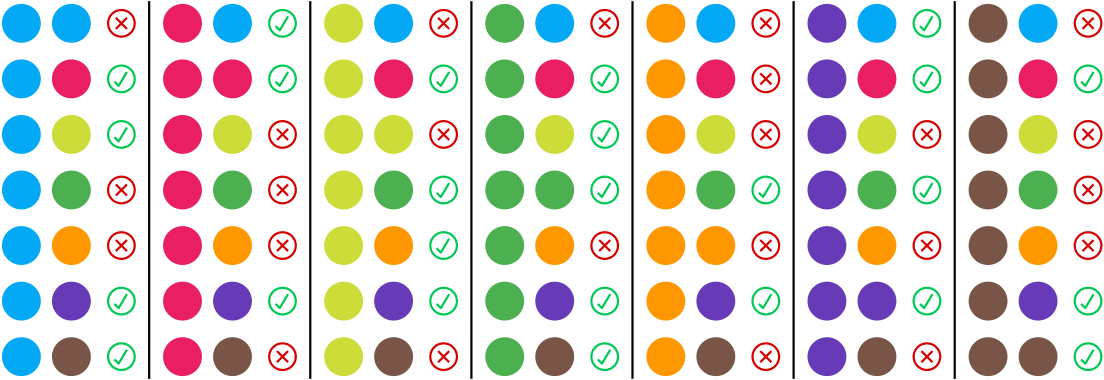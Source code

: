 <?xml version="1.0"?>
<!DOCTYPE ipe SYSTEM "ipe.dtd">
<ipe version="70212" creator="Ipe 7.2.13">
<info created="D:20200404195800" modified="D:20200418173727"/>
<preamble>\usepackage{amsmath}
\usepackage{amssymb}</preamble>
<ipestyle name="basic">
<symbol name="arrow/arc(spx)">
<path stroke="sym-stroke" fill="sym-stroke" pen="sym-pen">
0 0 m
-1 0.333 l
-1 -0.333 l
h
</path>
</symbol>
<symbol name="arrow/farc(spx)">
<path stroke="sym-stroke" fill="white" pen="sym-pen">
0 0 m
-1 0.333 l
-1 -0.333 l
h
</path>
</symbol>
<symbol name="arrow/ptarc(spx)">
<path stroke="sym-stroke" fill="sym-stroke" pen="sym-pen">
0 0 m
-1 0.333 l
-0.8 0 l
-1 -0.333 l
h
</path>
</symbol>
<symbol name="arrow/fptarc(spx)">
<path stroke="sym-stroke" fill="white" pen="sym-pen">
0 0 m
-1 0.333 l
-0.8 0 l
-1 -0.333 l
h
</path>
</symbol>
<symbol name="mark/circle(sx)" transformations="translations">
<path fill="sym-stroke">
0.6 0 0 0.6 0 0 e
0.4 0 0 0.4 0 0 e
</path>
</symbol>
<symbol name="mark/disk(sx)" transformations="translations">
<path fill="sym-stroke">
0.6 0 0 0.6 0 0 e
</path>
</symbol>
<symbol name="mark/fdisk(sfx)" transformations="translations">
<group>
<path fill="sym-fill">
0.5 0 0 0.5 0 0 e
</path>
<path fill="sym-stroke" fillrule="eofill">
0.6 0 0 0.6 0 0 e
0.4 0 0 0.4 0 0 e
</path>
</group>
</symbol>
<symbol name="mark/box(sx)" transformations="translations">
<path fill="sym-stroke" fillrule="eofill">
-0.6 -0.6 m
0.6 -0.6 l
0.6 0.6 l
-0.6 0.6 l
h
-0.4 -0.4 m
0.4 -0.4 l
0.4 0.4 l
-0.4 0.4 l
h
</path>
</symbol>
<symbol name="mark/square(sx)" transformations="translations">
<path fill="sym-stroke">
-0.6 -0.6 m
0.6 -0.6 l
0.6 0.6 l
-0.6 0.6 l
h
</path>
</symbol>
<symbol name="mark/fsquare(sfx)" transformations="translations">
<group>
<path fill="sym-fill">
-0.5 -0.5 m
0.5 -0.5 l
0.5 0.5 l
-0.5 0.5 l
h
</path>
<path fill="sym-stroke" fillrule="eofill">
-0.6 -0.6 m
0.6 -0.6 l
0.6 0.6 l
-0.6 0.6 l
h
-0.4 -0.4 m
0.4 -0.4 l
0.4 0.4 l
-0.4 0.4 l
h
</path>
</group>
</symbol>
<symbol name="mark/cross(sx)" transformations="translations">
<group>
<path fill="sym-stroke">
-0.43 -0.57 m
0.57 0.43 l
0.43 0.57 l
-0.57 -0.43 l
h
</path>
<path fill="sym-stroke">
-0.43 0.57 m
0.57 -0.43 l
0.43 -0.57 l
-0.57 0.43 l
h
</path>
</group>
</symbol>
<symbol name="arrow/fnormal(spx)">
<path stroke="sym-stroke" fill="white" pen="sym-pen">
0 0 m
-1 0.333 l
-1 -0.333 l
h
</path>
</symbol>
<symbol name="arrow/pointed(spx)">
<path stroke="sym-stroke" fill="sym-stroke" pen="sym-pen">
0 0 m
-1 0.333 l
-0.8 0 l
-1 -0.333 l
h
</path>
</symbol>
<symbol name="arrow/fpointed(spx)">
<path stroke="sym-stroke" fill="white" pen="sym-pen">
0 0 m
-1 0.333 l
-0.8 0 l
-1 -0.333 l
h
</path>
</symbol>
<symbol name="arrow/linear(spx)">
<path stroke="sym-stroke" pen="sym-pen">
-1 0.333 m
0 0 l
-1 -0.333 l
</path>
</symbol>
<symbol name="arrow/fdouble(spx)">
<path stroke="sym-stroke" fill="white" pen="sym-pen">
0 0 m
-1 0.333 l
-1 -0.333 l
h
-1 0 m
-2 0.333 l
-2 -0.333 l
h
</path>
</symbol>
<symbol name="arrow/double(spx)">
<path stroke="sym-stroke" fill="sym-stroke" pen="sym-pen">
0 0 m
-1 0.333 l
-1 -0.333 l
h
-1 0 m
-2 0.333 l
-2 -0.333 l
h
</path>
</symbol>
<pen name="heavier" value="0.8"/>
<pen name="fat" value="1.2"/>
<pen name="ultrafat" value="2"/>
<symbolsize name="large" value="5"/>
<symbolsize name="small" value="2"/>
<symbolsize name="tiny" value="1.1"/>
<arrowsize name="large" value="10"/>
<arrowsize name="small" value="5"/>
<arrowsize name="tiny" value="3"/>
<color name="red" value="1 0 0"/>
<color name="green" value="0 1 0"/>
<color name="blue" value="0 0 1"/>
<color name="yellow" value="1 1 0"/>
<color name="orange" value="1 0.647 0"/>
<color name="gold" value="1 0.843 0"/>
<color name="purple" value="0.627 0.125 0.941"/>
<color name="gray" value="0.745"/>
<color name="brown" value="0.647 0.165 0.165"/>
<color name="navy" value="0 0 0.502"/>
<color name="pink" value="1 0.753 0.796"/>
<color name="seagreen" value="0.18 0.545 0.341"/>
<color name="turquoise" value="0.251 0.878 0.816"/>
<color name="violet" value="0.933 0.51 0.933"/>
<color name="darkblue" value="0 0 0.545"/>
<color name="darkcyan" value="0 0.545 0.545"/>
<color name="darkgray" value="0.663"/>
<color name="darkgreen" value="0 0.392 0"/>
<color name="darkmagenta" value="0.545 0 0.545"/>
<color name="darkorange" value="1 0.549 0"/>
<color name="darkred" value="0.545 0 0"/>
<color name="lightblue" value="0.678 0.847 0.902"/>
<color name="lightcyan" value="0.878 1 1"/>
<color name="lightgray" value="0.827"/>
<color name="lightgreen" value="0.565 0.933 0.565"/>
<color name="lightyellow" value="1 1 0.878"/>
<dashstyle name="dashed" value="[4] 0"/>
<dashstyle name="dotted" value="[1 3] 0"/>
<dashstyle name="dash dotted" value="[4 2 1 2] 0"/>
<dashstyle name="dash dot dotted" value="[4 2 1 2 1 2] 0"/>
<textsize name="large" value="\large"/>
<textsize name="Large" value="\Large"/>
<textsize name="LARGE" value="\LARGE"/>
<textsize name="huge" value="\huge"/>
<textsize name="Huge" value="\Huge"/>
<textsize name="small" value="\small"/>
<textsize name="footnote" value="\footnotesize"/>
<textsize name="tiny" value="\tiny"/>
<textstyle name="center" begin="\begin{center}" end="\end{center}"/>
<textstyle name="itemize" begin="\begin{itemize}" end="\end{itemize}"/>
<textstyle name="item" begin="\begin{itemize}\item{}" end="\end{itemize}"/>
<gridsize name="4 pts" value="4"/>
<gridsize name="8 pts (~3 mm)" value="8"/>
<gridsize name="16 pts (~6 mm)" value="16"/>
<gridsize name="32 pts (~12 mm)" value="32"/>
<gridsize name="10 pts (~3.5 mm)" value="10"/>
<gridsize name="20 pts (~7 mm)" value="20"/>
<gridsize name="14 pts (~5 mm)" value="14"/>
<gridsize name="28 pts (~10 mm)" value="28"/>
<gridsize name="56 pts (~20 mm)" value="56"/>
<anglesize name="90 deg" value="90"/>
<anglesize name="60 deg" value="60"/>
<anglesize name="45 deg" value="45"/>
<anglesize name="30 deg" value="30"/>
<anglesize name="22.5 deg" value="22.5"/>
<opacity name="10%" value="0.1"/>
<opacity name="30%" value="0.3"/>
<opacity name="50%" value="0.5"/>
<opacity name="75%" value="0.75"/>
<tiling name="falling" angle="-60" step="4" width="1"/>
<tiling name="rising" angle="30" step="4" width="1"/>
</ipestyle>
<page>
<layer name="alpha"/>
<view layers="alpha" active="alpha"/>
<path layer="alpha" matrix="0.4375 0 0 0.4375 11.9 -45" fill="0.012 0.663 0.957">
16 0 0 16 144 688 e
</path>
<path matrix="0.4375 0 0 0.4375 11.9 -65" fill="0.012 0.663 0.957">
16 0 0 16 144 688 e
</path>
<path matrix="0.4375 0 0 0.4375 11.9 -85" fill="0.012 0.663 0.957">
16 0 0 16 144 688 e
</path>
<path matrix="0.4375 0 0 0.4375 11.9 -105" fill="0.012 0.663 0.957">
16 0 0 16 144 688 e
</path>
<path matrix="0.4375 0 0 0.4375 29.9 -45" fill="0.012 0.663 0.957">
16 0 0 16 144 688 e
</path>
<path matrix="0.4375 0 0 0.4375 11.9 -125" fill="0.012 0.663 0.957">
16 0 0 16 144 688 e
</path>
<path matrix="0.4375 0 0 0.4375 11.9 -145" fill="0.012 0.663 0.957">
16 0 0 16 144 688 e
</path>
<path matrix="0.4375 0 0 0.4375 11.9 -165" fill="0.012 0.663 0.957">
16 0 0 16 144 688 e
</path>
<path matrix="0.4375 0 0 0.4375 29.9 -65" fill="0.914 0.118 0.388">
16 0 0 16 144 688 e
</path>
<path matrix="0.4375 0 0 0.4375 29.9 -85" fill="0.804 0.863 0.224">
16 0 0 16 144 688 e
</path>
<path matrix="0.4375 0 0 0.4375 29.9 -105" fill="0.298 0.686 0.314">
16 0 0 16 144 688 e
</path>
<path matrix="0.4375 0 0 0.4375 29.9 -125" fill="1 0.596 0">
16 0 0 16 144 688 e
</path>
<path matrix="0.4375 0 0 0.4375 29.9 -145" fill="0.404 0.227 0.718">
16 0 0 16 144 688 e
</path>
<path matrix="0.4375 0 0 0.4375 29.9 -165" fill="0.475 0.333 0.282">
16 0 0 16 144 688 e
</path>
<group matrix="0.5 0 0 0.5 34.9 104">
<path matrix="0.6 0 0 0.6 -1.6 16" stroke="0.835 0 0" pen="heavier">
16 0 0 16 256 480 e
</path>
<path stroke="0.835 0 0" pen="heavier">
148 308 m
156 300 l
</path>
<path stroke="0.835 0 0" pen="heavier">
148 300 m
156 308 l
</path>
</group>
<group matrix="0.5 0 0 0.5 34.9 104">
<path matrix="0.6 0 0 0.6 -1.6 -24" stroke="0 0.784 0.325" pen="heavier">
16 0 0 16 256 480 e
</path>
<path matrix="0.25 0 0 0.25 104 198" stroke="0 0.784 0.325" pen="heavier">
172 256 m
184 244 l
208 284 l
</path>
</group>
<group matrix="0.5 0 0 0.5 92.9 24">
<path matrix="0.6 0 0 0.6 -1.6 16" stroke="0.835 0 0" pen="heavier">
16 0 0 16 256 480 e
</path>
<path stroke="0.835 0 0" pen="heavier">
148 308 m
156 300 l
</path>
<path stroke="0.835 0 0" pen="heavier">
148 300 m
156 308 l
</path>
</group>
<group matrix="0.5 0 0 0.5 324.9 124">
<path matrix="0.6 0 0 0.6 -1.6 -24" stroke="0 0.784 0.325" pen="heavier">
16 0 0 16 256 480 e
</path>
<path matrix="0.25 0 0 0.25 104 198" stroke="0 0.784 0.325" pen="heavier">
172 256 m
184 244 l
208 284 l
</path>
</group>
<group matrix="0.5 0 0 0.5 34.9 24">
<path matrix="0.6 0 0 0.6 -1.6 16" stroke="0.835 0 0" pen="heavier">
16 0 0 16 256 480 e
</path>
<path stroke="0.835 0 0" pen="heavier">
148 308 m
156 300 l
</path>
<path stroke="0.835 0 0" pen="heavier">
148 300 m
156 308 l
</path>
</group>
<group matrix="0.5 0 0 0.5 34.9 24">
<path matrix="0.6 0 0 0.6 -1.6 -24" stroke="0 0.784 0.325" pen="heavier">
16 0 0 16 256 480 e
</path>
<path matrix="0.25 0 0 0.25 104 198" stroke="0 0.784 0.325" pen="heavier">
172 256 m
184 244 l
208 284 l
</path>
</group>
<group matrix="0.5 0 0 0.5 150.9 104">
<path matrix="0.6 0 0 0.6 -1.6 16" stroke="0.835 0 0" pen="heavier">
16 0 0 16 256 480 e
</path>
<path stroke="0.835 0 0" pen="heavier">
148 308 m
156 300 l
</path>
<path stroke="0.835 0 0" pen="heavier">
148 300 m
156 308 l
</path>
</group>
<path matrix="0.4375 0 0 0.4375 69.9 -45" fill="0.914 0.118 0.388">
16 0 0 16 144 688 e
</path>
<path matrix="0.4375 0 0 0.4375 69.9 -65" fill="0.914 0.118 0.388">
16 0 0 16 144 688 e
</path>
<path matrix="0.4375 0 0 0.4375 69.9 -85" fill="0.914 0.118 0.388">
16 0 0 16 144 688 e
</path>
<path matrix="0.4375 0 0 0.4375 69.9 -105" fill="0.914 0.118 0.388">
16 0 0 16 144 688 e
</path>
<path matrix="0.4375 0 0 0.4375 87.9 -45" fill="0.012 0.663 0.957">
16 0 0 16 144 688 e
</path>
<path matrix="0.4375 0 0 0.4375 69.9 -125" fill="0.914 0.118 0.388">
16 0 0 16 144 688 e
</path>
<path matrix="0.4375 0 0 0.4375 69.9 -145" fill="0.914 0.118 0.388">
16 0 0 16 144 688 e
</path>
<path matrix="0.4375 0 0 0.4375 69.9 -165" fill="0.914 0.118 0.388">
16 0 0 16 144 688 e
</path>
<path matrix="0.4375 0 0 0.4375 87.9 -65" fill="0.914 0.118 0.388">
16 0 0 16 144 688 e
</path>
<path matrix="0.4375 0 0 0.4375 87.9 -85" fill="0.804 0.863 0.224">
16 0 0 16 144 688 e
</path>
<path matrix="0.4375 0 0 0.4375 87.9 -105" fill="0.298 0.686 0.314">
16 0 0 16 144 688 e
</path>
<path matrix="0.4375 0 0 0.4375 87.9 -125" fill="1 0.596 0">
16 0 0 16 144 688 e
</path>
<path matrix="0.4375 0 0 0.4375 87.9 -145" fill="0.404 0.227 0.718">
16 0 0 16 144 688 e
</path>
<path matrix="0.4375 0 0 0.4375 87.9 -165" fill="0.475 0.333 0.282">
16 0 0 16 144 688 e
</path>
<group matrix="0.5 0 0 0.5 266.9 104">
<path matrix="0.6 0 0 0.6 -1.6 16" stroke="0.835 0 0" pen="heavier">
16 0 0 16 256 480 e
</path>
<path stroke="0.835 0 0" pen="heavier">
148 308 m
156 300 l
</path>
<path stroke="0.835 0 0" pen="heavier">
148 300 m
156 308 l
</path>
</group>
<group matrix="0.5 0 0 0.5 92.9 104">
<path matrix="0.6 0 0 0.6 -1.6 -24" stroke="0 0.784 0.325" pen="heavier">
16 0 0 16 256 480 e
</path>
<path matrix="0.25 0 0 0.25 104 198" stroke="0 0.784 0.325" pen="heavier">
172 256 m
184 244 l
208 284 l
</path>
</group>
<group matrix="0.5 0 0 0.5 92.9 64">
<path matrix="0.6 0 0 0.6 -1.6 16" stroke="0.835 0 0" pen="heavier">
16 0 0 16 256 480 e
</path>
<path stroke="0.835 0 0" pen="heavier">
148 308 m
156 300 l
</path>
<path stroke="0.835 0 0" pen="heavier">
148 300 m
156 308 l
</path>
</group>
<group matrix="0.5 0 0 0.5 150.9 44">
<path matrix="0.6 0 0 0.6 -1.6 -24" stroke="0 0.784 0.325" pen="heavier">
16 0 0 16 256 480 e
</path>
<path matrix="0.25 0 0 0.25 104 198" stroke="0 0.784 0.325" pen="heavier">
172 256 m
184 244 l
208 284 l
</path>
</group>
<group matrix="0.5 0 0 0.5 266.9 84">
<path matrix="0.6 0 0 0.6 -1.6 16" stroke="0.835 0 0" pen="heavier">
16 0 0 16 256 480 e
</path>
<path stroke="0.835 0 0" pen="heavier">
148 308 m
156 300 l
</path>
<path stroke="0.835 0 0" pen="heavier">
148 300 m
156 308 l
</path>
</group>
<group matrix="0.5 0 0 0.5 92.9 24">
<path matrix="0.6 0 0 0.6 -1.6 -24" stroke="0 0.784 0.325" pen="heavier">
16 0 0 16 256 480 e
</path>
<path matrix="0.25 0 0 0.25 104 198" stroke="0 0.784 0.325" pen="heavier">
172 256 m
184 244 l
208 284 l
</path>
</group>
<group matrix="0.5 0 0 0.5 92.9 -16">
<path matrix="0.6 0 0 0.6 -1.6 16" stroke="0.835 0 0" pen="heavier">
16 0 0 16 256 480 e
</path>
<path stroke="0.835 0 0" pen="heavier">
148 308 m
156 300 l
</path>
<path stroke="0.835 0 0" pen="heavier">
148 300 m
156 308 l
</path>
</group>
<path matrix="0.5 0 0 0.5 34.9 104" stroke="black" pen="heavier">
172 320 m
172 48 l
</path>
<path matrix="0.4375 0 0 0.4375 127.9 -45" fill="0.804 0.863 0.224">
16 0 0 16 144 688 e
</path>
<path matrix="0.4375 0 0 0.4375 127.9 -65" fill="0.804 0.863 0.224">
16 0 0 16 144 688 e
</path>
<path matrix="0.4375 0 0 0.4375 127.9 -85" fill="0.804 0.863 0.224">
16 0 0 16 144 688 e
</path>
<path matrix="0.4375 0 0 0.4375 127.9 -105" fill="0.804 0.863 0.224">
16 0 0 16 144 688 e
</path>
<path matrix="0.4375 0 0 0.4375 145.9 -45" fill="0.012 0.663 0.957">
16 0 0 16 144 688 e
</path>
<path matrix="0.4375 0 0 0.4375 127.9 -125" fill="0.804 0.863 0.224">
16 0 0 16 144 688 e
</path>
<path matrix="0.4375 0 0 0.4375 127.9 -145" fill="0.804 0.863 0.224">
16 0 0 16 144 688 e
</path>
<path matrix="0.4375 0 0 0.4375 127.9 -165" fill="0.804 0.863 0.224">
16 0 0 16 144 688 e
</path>
<path matrix="0.4375 0 0 0.4375 145.9 -65" fill="0.914 0.118 0.388">
16 0 0 16 144 688 e
</path>
<path matrix="0.4375 0 0 0.4375 145.9 -85" fill="0.804 0.863 0.224">
16 0 0 16 144 688 e
</path>
<path matrix="0.4375 0 0 0.4375 145.9 -105" fill="0.298 0.686 0.314">
16 0 0 16 144 688 e
</path>
<path matrix="0.4375 0 0 0.4375 145.9 -125" fill="1 0.596 0">
16 0 0 16 144 688 e
</path>
<path matrix="0.4375 0 0 0.4375 145.9 -145" fill="0.404 0.227 0.718">
16 0 0 16 144 688 e
</path>
<path matrix="0.4375 0 0 0.4375 145.9 -165" fill="0.475 0.333 0.282">
16 0 0 16 144 688 e
</path>
<group matrix="0.5 0 0 0.5 150.9 -16">
<path matrix="0.6 0 0 0.6 -1.6 16" stroke="0.835 0 0" pen="heavier">
16 0 0 16 256 480 e
</path>
<path stroke="0.835 0 0" pen="heavier">
148 308 m
156 300 l
</path>
<path stroke="0.835 0 0" pen="heavier">
148 300 m
156 308 l
</path>
</group>
<group matrix="0.5 0 0 0.5 150.9 104">
<path matrix="0.6 0 0 0.6 -1.6 -24" stroke="0 0.784 0.325" pen="heavier">
16 0 0 16 256 480 e
</path>
<path matrix="0.25 0 0 0.25 104 198" stroke="0 0.784 0.325" pen="heavier">
172 256 m
184 244 l
208 284 l
</path>
</group>
<group matrix="0.5 0 0 0.5 150.9 64">
<path matrix="0.6 0 0 0.6 -1.6 16" stroke="0.835 0 0" pen="heavier">
16 0 0 16 256 480 e
</path>
<path stroke="0.835 0 0" pen="heavier">
148 308 m
156 300 l
</path>
<path stroke="0.835 0 0" pen="heavier">
148 300 m
156 308 l
</path>
</group>
<group matrix="0.5 0 0 0.5 150.9 64">
<path matrix="0.6 0 0 0.6 -1.6 -24" stroke="0 0.784 0.325" pen="heavier">
16 0 0 16 256 480 e
</path>
<path matrix="0.25 0 0 0.25 104 198" stroke="0 0.784 0.325" pen="heavier">
172 256 m
184 244 l
208 284 l
</path>
</group>
<group matrix="0.5 0 0 0.5 92.9 44">
<path matrix="0.6 0 0 0.6 -1.6 16" stroke="0.835 0 0" pen="heavier">
16 0 0 16 256 480 e
</path>
<path stroke="0.835 0 0" pen="heavier">
148 308 m
156 300 l
</path>
<path stroke="0.835 0 0" pen="heavier">
148 300 m
156 308 l
</path>
</group>
<group matrix="0.5 0 0 0.5 150.9 24">
<path matrix="0.6 0 0 0.6 -1.6 -24" stroke="0 0.784 0.325" pen="heavier">
16 0 0 16 256 480 e
</path>
<path matrix="0.25 0 0 0.25 104 198" stroke="0 0.784 0.325" pen="heavier">
172 256 m
184 244 l
208 284 l
</path>
</group>
<group matrix="0.5 0 0 0.5 266.9 -16">
<path matrix="0.6 0 0 0.6 -1.6 16" stroke="0.835 0 0" pen="heavier">
16 0 0 16 256 480 e
</path>
<path stroke="0.835 0 0" pen="heavier">
148 308 m
156 300 l
</path>
<path stroke="0.835 0 0" pen="heavier">
148 300 m
156 308 l
</path>
</group>
<path matrix="0.5 0 0 0.5 92.9 104" stroke="black" pen="heavier">
172 320 m
172 48 l
</path>
<path matrix="0.4375 0 0 0.4375 185.9 -45" fill="0.298 0.686 0.314">
16 0 0 16 144 688 e
</path>
<path matrix="0.4375 0 0 0.4375 185.9 -65" fill="0.298 0.686 0.314">
16 0 0 16 144 688 e
</path>
<path matrix="0.4375 0 0 0.4375 185.9 -85" fill="0.298 0.686 0.314">
16 0 0 16 144 688 e
</path>
<path matrix="0.4375 0 0 0.4375 185.9 -105" fill="0.298 0.686 0.314">
16 0 0 16 144 688 e
</path>
<path matrix="0.4375 0 0 0.4375 203.9 -45" fill="0.012 0.663 0.957">
16 0 0 16 144 688 e
</path>
<path matrix="0.4375 0 0 0.4375 185.9 -125" fill="0.298 0.686 0.314">
16 0 0 16 144 688 e
</path>
<path matrix="0.4375 0 0 0.4375 185.9 -145" fill="0.298 0.686 0.314">
16 0 0 16 144 688 e
</path>
<path matrix="0.4375 0 0 0.4375 185.9 -165" fill="0.298 0.686 0.314">
16 0 0 16 144 688 e
</path>
<path matrix="0.4375 0 0 0.4375 203.9 -65" fill="0.914 0.118 0.388">
16 0 0 16 144 688 e
</path>
<path matrix="0.4375 0 0 0.4375 203.9 -85" fill="0.804 0.863 0.224">
16 0 0 16 144 688 e
</path>
<path matrix="0.4375 0 0 0.4375 203.9 -105" fill="0.298 0.686 0.314">
16 0 0 16 144 688 e
</path>
<path matrix="0.4375 0 0 0.4375 203.9 -125" fill="1 0.596 0">
16 0 0 16 144 688 e
</path>
<path matrix="0.4375 0 0 0.4375 203.9 -145" fill="0.404 0.227 0.718">
16 0 0 16 144 688 e
</path>
<path matrix="0.4375 0 0 0.4375 203.9 -165" fill="0.475 0.333 0.282">
16 0 0 16 144 688 e
</path>
<group matrix="0.5 0 0 0.5 208.9 104">
<path matrix="0.6 0 0 0.6 -1.6 16" stroke="0.835 0 0" pen="heavier">
16 0 0 16 256 480 e
</path>
<path stroke="0.835 0 0" pen="heavier">
148 308 m
156 300 l
</path>
<path stroke="0.835 0 0" pen="heavier">
148 300 m
156 308 l
</path>
</group>
<group matrix="0.5 0 0 0.5 208.9 104">
<path matrix="0.6 0 0 0.6 -1.6 -24" stroke="0 0.784 0.325" pen="heavier">
16 0 0 16 256 480 e
</path>
<path matrix="0.25 0 0 0.25 104 198" stroke="0 0.784 0.325" pen="heavier">
172 256 m
184 244 l
208 284 l
</path>
</group>
<group matrix="0.5 0 0 0.5 324.9 -16">
<path matrix="0.6 0 0 0.6 -1.6 16" stroke="0.835 0 0" pen="heavier">
16 0 0 16 256 480 e
</path>
<path stroke="0.835 0 0" pen="heavier">
148 308 m
156 300 l
</path>
<path stroke="0.835 0 0" pen="heavier">
148 300 m
156 308 l
</path>
</group>
<group matrix="0.5 0 0 0.5 208.9 64">
<path matrix="0.6 0 0 0.6 -1.6 -24" stroke="0 0.784 0.325" pen="heavier">
16 0 0 16 256 480 e
</path>
<path matrix="0.25 0 0 0.25 104 198" stroke="0 0.784 0.325" pen="heavier">
172 256 m
184 244 l
208 284 l
</path>
</group>
<group matrix="0.5 0 0 0.5 208.9 24">
<path matrix="0.6 0 0 0.6 -1.6 16" stroke="0.835 0 0" pen="heavier">
16 0 0 16 256 480 e
</path>
<path stroke="0.835 0 0" pen="heavier">
148 308 m
156 300 l
</path>
<path stroke="0.835 0 0" pen="heavier">
148 300 m
156 308 l
</path>
</group>
<group matrix="0.5 0 0 0.5 208.9 24">
<path matrix="0.6 0 0 0.6 -1.6 -24" stroke="0 0.784 0.325" pen="heavier">
16 0 0 16 256 480 e
</path>
<path matrix="0.25 0 0 0.25 104 198" stroke="0 0.784 0.325" pen="heavier">
172 256 m
184 244 l
208 284 l
</path>
</group>
<path matrix="0.5 0 0 0.5 150.9 104" stroke="black" pen="heavier">
172 320 m
172 48 l
</path>
<path matrix="0.4375 0 0 0.4375 243.9 -45" fill="1 0.596 0">
16 0 0 16 144 688 e
</path>
<path matrix="0.4375 0 0 0.4375 243.9 -65" fill="1 0.596 0">
16 0 0 16 144 688 e
</path>
<path matrix="0.4375 0 0 0.4375 243.9 -85" fill="1 0.596 0">
16 0 0 16 144 688 e
</path>
<path matrix="0.4375 0 0 0.4375 243.9 -105" fill="1 0.596 0">
16 0 0 16 144 688 e
</path>
<path matrix="0.4375 0 0 0.4375 261.9 -45" fill="0.012 0.663 0.957">
16 0 0 16 144 688 e
</path>
<path matrix="0.4375 0 0 0.4375 243.9 -125" fill="1 0.596 0">
16 0 0 16 144 688 e
</path>
<path matrix="0.4375 0 0 0.4375 243.9 -145" fill="1 0.596 0">
16 0 0 16 144 688 e
</path>
<path matrix="0.4375 0 0 0.4375 243.9 -165" fill="1 0.596 0">
16 0 0 16 144 688 e
</path>
<path matrix="0.4375 0 0 0.4375 261.9 -65" fill="0.914 0.118 0.388">
16 0 0 16 144 688 e
</path>
<path matrix="0.4375 0 0 0.4375 261.9 -85" fill="0.804 0.863 0.224">
16 0 0 16 144 688 e
</path>
<path matrix="0.4375 0 0 0.4375 261.9 -105" fill="0.298 0.686 0.314">
16 0 0 16 144 688 e
</path>
<path matrix="0.4375 0 0 0.4375 261.9 -125" fill="1 0.596 0">
16 0 0 16 144 688 e
</path>
<path matrix="0.4375 0 0 0.4375 261.9 -145" fill="0.404 0.227 0.718">
16 0 0 16 144 688 e
</path>
<path matrix="0.4375 0 0 0.4375 261.9 -165" fill="0.475 0.333 0.282">
16 0 0 16 144 688 e
</path>
<group matrix="0.5 0 0 0.5 34.9 44">
<path matrix="0.6 0 0 0.6 -1.6 16" stroke="0.835 0 0" pen="heavier">
16 0 0 16 256 480 e
</path>
<path stroke="0.835 0 0" pen="heavier">
148 308 m
156 300 l
</path>
<path stroke="0.835 0 0" pen="heavier">
148 300 m
156 308 l
</path>
</group>
<group matrix="0.5 0 0 0.5 92.9 124">
<path matrix="0.6 0 0 0.6 -1.6 -24" stroke="0 0.784 0.325" pen="heavier">
16 0 0 16 256 480 e
</path>
<path matrix="0.25 0 0 0.25 104 198" stroke="0 0.784 0.325" pen="heavier">
172 256 m
184 244 l
208 284 l
</path>
</group>
<group matrix="0.5 0 0 0.5 266.9 64">
<path matrix="0.6 0 0 0.6 -1.6 16" stroke="0.835 0 0" pen="heavier">
16 0 0 16 256 480 e
</path>
<path stroke="0.835 0 0" pen="heavier">
148 308 m
156 300 l
</path>
<path stroke="0.835 0 0" pen="heavier">
148 300 m
156 308 l
</path>
</group>
<group matrix="0.5 0 0 0.5 266.9 64">
<path matrix="0.6 0 0 0.6 -1.6 -24" stroke="0 0.784 0.325" pen="heavier">
16 0 0 16 256 480 e
</path>
<path matrix="0.25 0 0 0.25 104 198" stroke="0 0.784 0.325" pen="heavier">
172 256 m
184 244 l
208 284 l
</path>
</group>
<group matrix="0.5 0 0 0.5 266.9 24">
<path matrix="0.6 0 0 0.6 -1.6 16" stroke="0.835 0 0" pen="heavier">
16 0 0 16 256 480 e
</path>
<path stroke="0.835 0 0" pen="heavier">
148 308 m
156 300 l
</path>
<path stroke="0.835 0 0" pen="heavier">
148 300 m
156 308 l
</path>
</group>
<group matrix="0.5 0 0 0.5 34.9 84">
<path matrix="0.6 0 0 0.6 -1.6 -24" stroke="0 0.784 0.325" pen="heavier">
16 0 0 16 256 480 e
</path>
<path matrix="0.25 0 0 0.25 104 198" stroke="0 0.784 0.325" pen="heavier">
172 256 m
184 244 l
208 284 l
</path>
</group>
<path matrix="0.5 0 0 0.5 208.9 104" stroke="black" pen="heavier">
172 320 m
172 48 l
</path>
<path matrix="0.4375 0 0 0.4375 301.9 -45" fill="0.404 0.227 0.718">
16 0 0 16 144 688 e
</path>
<path matrix="0.4375 0 0 0.4375 301.9 -65" fill="0.404 0.227 0.718">
16 0 0 16 144 688 e
</path>
<path matrix="0.4375 0 0 0.4375 301.9 -85" fill="0.404 0.227 0.718">
16 0 0 16 144 688 e
</path>
<path matrix="0.4375 0 0 0.4375 301.9 -105" fill="0.404 0.227 0.718">
16 0 0 16 144 688 e
</path>
<path matrix="0.4375 0 0 0.4375 319.9 -45" fill="0.012 0.663 0.957">
16 0 0 16 144 688 e
</path>
<path matrix="0.4375 0 0 0.4375 301.9 -125" fill="0.404 0.227 0.718">
16 0 0 16 144 688 e
</path>
<path matrix="0.4375 0 0 0.4375 301.9 -145" fill="0.404 0.227 0.718">
16 0 0 16 144 688 e
</path>
<path matrix="0.4375 0 0 0.4375 301.9 -165" fill="0.404 0.227 0.718">
16 0 0 16 144 688 e
</path>
<path matrix="0.4375 0 0 0.4375 319.9 -65" fill="0.914 0.118 0.388">
16 0 0 16 144 688 e
</path>
<path matrix="0.4375 0 0 0.4375 319.9 -85" fill="0.804 0.863 0.224">
16 0 0 16 144 688 e
</path>
<path matrix="0.4375 0 0 0.4375 319.9 -105" fill="0.298 0.686 0.314">
16 0 0 16 144 688 e
</path>
<path matrix="0.4375 0 0 0.4375 319.9 -125" fill="1 0.596 0">
16 0 0 16 144 688 e
</path>
<path matrix="0.4375 0 0 0.4375 319.9 -145" fill="0.404 0.227 0.718">
16 0 0 16 144 688 e
</path>
<path matrix="0.4375 0 0 0.4375 319.9 -165" fill="0.475 0.333 0.282">
16 0 0 16 144 688 e
</path>
<group matrix="0.5 0 0 0.5 382.9 44">
<path matrix="0.6 0 0 0.6 -1.6 16" stroke="0.835 0 0" pen="heavier">
16 0 0 16 256 480 e
</path>
<path stroke="0.835 0 0" pen="heavier">
148 308 m
156 300 l
</path>
<path stroke="0.835 0 0" pen="heavier">
148 300 m
156 308 l
</path>
</group>
<group matrix="0.5 0 0 0.5 324.9 104">
<path matrix="0.6 0 0 0.6 -1.6 -24" stroke="0 0.784 0.325" pen="heavier">
16 0 0 16 256 480 e
</path>
<path matrix="0.25 0 0 0.25 104 198" stroke="0 0.784 0.325" pen="heavier">
172 256 m
184 244 l
208 284 l
</path>
</group>
<group matrix="0.5 0 0 0.5 324.9 64">
<path matrix="0.6 0 0 0.6 -1.6 16" stroke="0.835 0 0" pen="heavier">
16 0 0 16 256 480 e
</path>
<path stroke="0.835 0 0" pen="heavier">
148 308 m
156 300 l
</path>
<path stroke="0.835 0 0" pen="heavier">
148 300 m
156 308 l
</path>
</group>
<group matrix="0.5 0 0 0.5 324.9 64">
<path matrix="0.6 0 0 0.6 -1.6 -24" stroke="0 0.784 0.325" pen="heavier">
16 0 0 16 256 480 e
</path>
<path matrix="0.25 0 0 0.25 104 198" stroke="0 0.784 0.325" pen="heavier">
172 256 m
184 244 l
208 284 l
</path>
</group>
<group matrix="0.5 0 0 0.5 324.9 24">
<path matrix="0.6 0 0 0.6 -1.6 16" stroke="0.835 0 0" pen="heavier">
16 0 0 16 256 480 e
</path>
<path stroke="0.835 0 0" pen="heavier">
148 308 m
156 300 l
</path>
<path stroke="0.835 0 0" pen="heavier">
148 300 m
156 308 l
</path>
</group>
<group matrix="0.5 0 0 0.5 324.9 24">
<path matrix="0.6 0 0 0.6 -1.6 -24" stroke="0 0.784 0.325" pen="heavier">
16 0 0 16 256 480 e
</path>
<path matrix="0.25 0 0 0.25 104 198" stroke="0 0.784 0.325" pen="heavier">
172 256 m
184 244 l
208 284 l
</path>
</group>
<path matrix="0.5 0 0 0.5 266.9 104" stroke="black" pen="heavier">
172 320 m
172 48 l
</path>
<path matrix="0.4375 0 0 0.4375 359.9 -45" fill="0.475 0.333 0.282">
16 0 0 16 144 688 e
</path>
<path matrix="0.4375 0 0 0.4375 359.9 -65" fill="0.475 0.333 0.282">
16 0 0 16 144 688 e
</path>
<path matrix="0.4375 0 0 0.4375 359.9 -85" fill="0.475 0.333 0.282">
16 0 0 16 144 688 e
</path>
<path matrix="0.4375 0 0 0.4375 359.9 -105" fill="0.475 0.333 0.282">
16 0 0 16 144 688 e
</path>
<path matrix="0.4375 0 0 0.4375 377.9 -45" fill="0.012 0.663 0.957">
16 0 0 16 144 688 e
</path>
<path matrix="0.4375 0 0 0.4375 359.9 -125" fill="0.475 0.333 0.282">
16 0 0 16 144 688 e
</path>
<path matrix="0.4375 0 0 0.4375 359.9 -145" fill="0.475 0.333 0.282">
16 0 0 16 144 688 e
</path>
<path matrix="0.4375 0 0 0.4375 359.9 -165" fill="0.475 0.333 0.282">
16 0 0 16 144 688 e
</path>
<path matrix="0.4375 0 0 0.4375 377.9 -65" fill="0.914 0.118 0.388">
16 0 0 16 144 688 e
</path>
<path matrix="0.4375 0 0 0.4375 377.9 -85" fill="0.804 0.863 0.224">
16 0 0 16 144 688 e
</path>
<path matrix="0.4375 0 0 0.4375 377.9 -105" fill="0.298 0.686 0.314">
16 0 0 16 144 688 e
</path>
<path matrix="0.4375 0 0 0.4375 377.9 -125" fill="1 0.596 0">
16 0 0 16 144 688 e
</path>
<path matrix="0.4375 0 0 0.4375 377.9 -145" fill="0.404 0.227 0.718">
16 0 0 16 144 688 e
</path>
<path matrix="0.4375 0 0 0.4375 377.9 -165" fill="0.475 0.333 0.282">
16 0 0 16 144 688 e
</path>
<group matrix="0.5 0 0 0.5 382.9 104">
<path matrix="0.6 0 0 0.6 -1.6 16" stroke="0.835 0 0" pen="heavier">
16 0 0 16 256 480 e
</path>
<path stroke="0.835 0 0" pen="heavier">
148 308 m
156 300 l
</path>
<path stroke="0.835 0 0" pen="heavier">
148 300 m
156 308 l
</path>
</group>
<group matrix="0.5 0 0 0.5 382.9 104">
<path matrix="0.6 0 0 0.6 -1.6 -24" stroke="0 0.784 0.325" pen="heavier">
16 0 0 16 256 480 e
</path>
<path matrix="0.25 0 0 0.25 104 198" stroke="0 0.784 0.325" pen="heavier">
172 256 m
184 244 l
208 284 l
</path>
</group>
<group matrix="0.5 0 0 0.5 382.9 64">
<path matrix="0.6 0 0 0.6 -1.6 16" stroke="0.835 0 0" pen="heavier">
16 0 0 16 256 480 e
</path>
<path stroke="0.835 0 0" pen="heavier">
148 308 m
156 300 l
</path>
<path stroke="0.835 0 0" pen="heavier">
148 300 m
156 308 l
</path>
</group>
<group matrix="0.5 0 0 0.5 34.9 4">
<path matrix="0.6 0 0 0.6 -1.6 -24" stroke="0 0.784 0.325" pen="heavier">
16 0 0 16 256 480 e
</path>
<path matrix="0.25 0 0 0.25 104 198" stroke="0 0.784 0.325" pen="heavier">
172 256 m
184 244 l
208 284 l
</path>
</group>
<group matrix="0.5 0 0 0.5 382.9 24">
<path matrix="0.6 0 0 0.6 -1.6 16" stroke="0.835 0 0" pen="heavier">
16 0 0 16 256 480 e
</path>
<path stroke="0.835 0 0" pen="heavier">
148 308 m
156 300 l
</path>
<path stroke="0.835 0 0" pen="heavier">
148 300 m
156 308 l
</path>
</group>
<group matrix="0.5 0 0 0.5 382.9 24">
<path matrix="0.6 0 0 0.6 -1.6 -24" stroke="0 0.784 0.325" pen="heavier">
16 0 0 16 256 480 e
</path>
<path matrix="0.25 0 0 0.25 104 198" stroke="0 0.784 0.325" pen="heavier">
172 256 m
184 244 l
208 284 l
</path>
</group>
<path matrix="0.5 0 0 0.5 324.9 104" stroke="black" pen="heavier">
172 320 m
172 48 l
</path>
<group matrix="0.5 0 0 0.5 208.9 4">
<path matrix="0.6 0 0 0.6 -1.6 -24" stroke="0 0.784 0.325" pen="heavier">
16 0 0 16 256 480 e
</path>
<path matrix="0.25 0 0 0.25 104 198" stroke="0 0.784 0.325" pen="heavier">
172 256 m
184 244 l
208 284 l
</path>
</group>
<group matrix="0.5 0 0 0.5 266.9 24">
<path matrix="0.6 0 0 0.6 -1.6 -24" stroke="0 0.784 0.325" pen="heavier">
16 0 0 16 256 480 e
</path>
<path matrix="0.25 0 0 0.25 104 198" stroke="0 0.784 0.325" pen="heavier">
172 256 m
184 244 l
208 284 l
</path>
</group>
<group matrix="0.5 0 0 0.5 208.9 84">
<path matrix="0.6 0 0 0.6 -1.6 -24" stroke="0 0.784 0.325" pen="heavier">
16 0 0 16 256 480 e
</path>
<path matrix="0.25 0 0 0.25 104 198" stroke="0 0.784 0.325" pen="heavier">
172 256 m
184 244 l
208 284 l
</path>
</group>
<group matrix="0.5 0 0 0.5 382.9 4">
<path matrix="0.6 0 0 0.6 -1.6 -24" stroke="0 0.784 0.325" pen="heavier">
16 0 0 16 256 480 e
</path>
<path matrix="0.25 0 0 0.25 104 198" stroke="0 0.784 0.325" pen="heavier">
172 256 m
184 244 l
208 284 l
</path>
</group>
</page>
</ipe>
